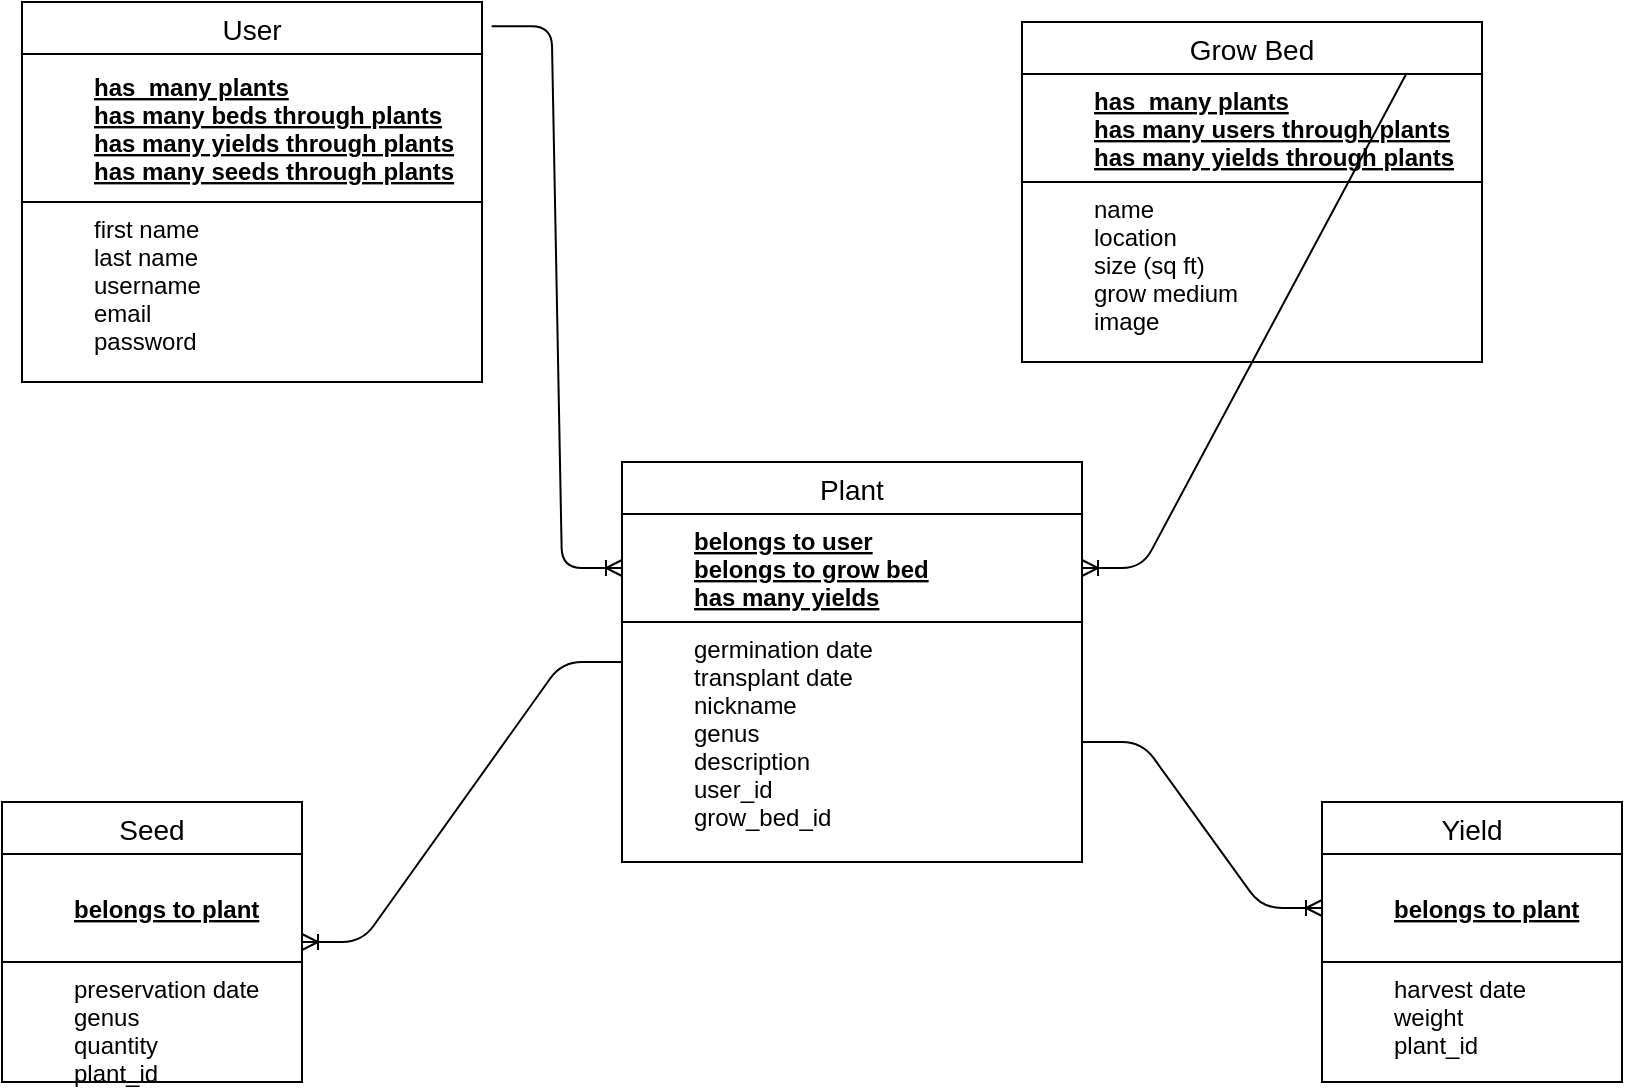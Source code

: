 <mxfile version="13.1.3">
    <diagram id="q9ietDnxmdMcgd5xuEr3" name="Page-1">
        <mxGraphModel dx="1856" dy="525" grid="1" gridSize="10" guides="1" tooltips="1" connect="1" arrows="1" fold="1" page="1" pageScale="1" pageWidth="850" pageHeight="1100" math="0" shadow="0">
            <root>
                <mxCell id="0"/>
                <mxCell id="1" parent="0"/>
                <mxCell id="29" value="User" style="swimlane;fontStyle=0;childLayout=stackLayout;horizontal=1;startSize=26;horizontalStack=0;resizeParent=1;resizeParentMax=0;resizeLast=0;collapsible=1;marginBottom=0;align=center;fontSize=14;" vertex="1" parent="1">
                    <mxGeometry width="230" height="190" as="geometry"/>
                </mxCell>
                <mxCell id="30" value="has_many plants&#10;has many beds through plants&#10;has many yields through plants&#10;has many seeds through plants" style="shape=partialRectangle;top=0;left=0;right=0;bottom=1;align=left;verticalAlign=middle;fillColor=none;spacingLeft=34;spacingRight=4;overflow=hidden;rotatable=0;points=[[0,0.5],[1,0.5]];portConstraint=eastwest;dropTarget=0;fontStyle=5;fontSize=12;" vertex="1" parent="29">
                    <mxGeometry y="26" width="230" height="74" as="geometry"/>
                </mxCell>
                <mxCell id="32" value="first name&#10;last name&#10;username&#10;email&#10;password" style="shape=partialRectangle;top=0;left=0;right=0;bottom=0;align=left;verticalAlign=top;fillColor=none;spacingLeft=34;spacingRight=4;overflow=hidden;rotatable=0;points=[[0,0.5],[1,0.5]];portConstraint=eastwest;dropTarget=0;fontSize=12;" vertex="1" parent="29">
                    <mxGeometry y="100" width="230" height="90" as="geometry"/>
                </mxCell>
                <mxCell id="43" value="" style="edgeStyle=entityRelationEdgeStyle;fontSize=12;html=1;endArrow=ERoneToMany;exitX=1.021;exitY=0.064;exitDx=0;exitDy=0;exitPerimeter=0;entryX=0;entryY=0.5;entryDx=0;entryDy=0;" edge="1" parent="1" source="29" target="41">
                    <mxGeometry width="100" height="100" relative="1" as="geometry">
                        <mxPoint x="120" y="330" as="sourcePoint"/>
                        <mxPoint x="220" y="230" as="targetPoint"/>
                    </mxGeometry>
                </mxCell>
                <mxCell id="48" value="" style="edgeStyle=entityRelationEdgeStyle;fontSize=12;html=1;endArrow=ERoneToMany;exitX=0.996;exitY=0.076;exitDx=0;exitDy=0;exitPerimeter=0;" edge="1" parent="1" source="45" target="41">
                    <mxGeometry width="100" height="100" relative="1" as="geometry">
                        <mxPoint x="370" y="80" as="sourcePoint"/>
                        <mxPoint x="430" y="170" as="targetPoint"/>
                    </mxGeometry>
                </mxCell>
                <mxCell id="52" value="" style="edgeStyle=entityRelationEdgeStyle;fontSize=12;html=1;endArrow=ERoneToMany;exitX=1;exitY=0.5;exitDx=0;exitDy=0;" edge="1" parent="1" source="42" target="50">
                    <mxGeometry width="100" height="100" relative="1" as="geometry">
                        <mxPoint x="440" y="500" as="sourcePoint"/>
                        <mxPoint x="540" y="400" as="targetPoint"/>
                    </mxGeometry>
                </mxCell>
                <mxCell id="53" value="Seed" style="swimlane;fontStyle=0;childLayout=stackLayout;horizontal=1;startSize=26;horizontalStack=0;resizeParent=1;resizeParentMax=0;resizeLast=0;collapsible=1;marginBottom=0;align=center;fontSize=14;" vertex="1" parent="1">
                    <mxGeometry x="-10" y="400" width="150" height="140" as="geometry"/>
                </mxCell>
                <mxCell id="54" value="belongs to plant" style="shape=partialRectangle;top=0;left=0;right=0;bottom=1;align=left;verticalAlign=middle;fillColor=none;spacingLeft=34;spacingRight=4;overflow=hidden;rotatable=0;points=[[0,0.5],[1,0.5]];portConstraint=eastwest;dropTarget=0;fontStyle=5;fontSize=12;" vertex="1" parent="53">
                    <mxGeometry y="26" width="150" height="54" as="geometry"/>
                </mxCell>
                <mxCell id="55" value="preservation date&#10;genus&#10;quantity&#10;plant_id" style="shape=partialRectangle;top=0;left=0;right=0;bottom=0;align=left;verticalAlign=top;fillColor=none;spacingLeft=34;spacingRight=4;overflow=hidden;rotatable=0;points=[[0,0.5],[1,0.5]];portConstraint=eastwest;dropTarget=0;fontSize=12;" vertex="1" parent="53">
                    <mxGeometry y="80" width="150" height="60" as="geometry"/>
                </mxCell>
                <mxCell id="56" value="" style="edgeStyle=entityRelationEdgeStyle;fontSize=12;html=1;endArrow=ERoneToMany;" edge="1" parent="1" source="40" target="53">
                    <mxGeometry width="100" height="100" relative="1" as="geometry">
                        <mxPoint x="190" y="570" as="sourcePoint"/>
                        <mxPoint x="290" y="470" as="targetPoint"/>
                    </mxGeometry>
                </mxCell>
                <mxCell id="49" value="Yield" style="swimlane;fontStyle=0;childLayout=stackLayout;horizontal=1;startSize=26;horizontalStack=0;resizeParent=1;resizeParentMax=0;resizeLast=0;collapsible=1;marginBottom=0;align=center;fontSize=14;" vertex="1" parent="1">
                    <mxGeometry x="650" y="400" width="150" height="140" as="geometry"/>
                </mxCell>
                <mxCell id="50" value="belongs to plant" style="shape=partialRectangle;top=0;left=0;right=0;bottom=1;align=left;verticalAlign=middle;fillColor=none;spacingLeft=34;spacingRight=4;overflow=hidden;rotatable=0;points=[[0,0.5],[1,0.5]];portConstraint=eastwest;dropTarget=0;fontStyle=5;fontSize=12;" vertex="1" parent="49">
                    <mxGeometry y="26" width="150" height="54" as="geometry"/>
                </mxCell>
                <mxCell id="51" value="harvest date&#10;weight&#10;plant_id" style="shape=partialRectangle;top=0;left=0;right=0;bottom=0;align=left;verticalAlign=top;fillColor=none;spacingLeft=34;spacingRight=4;overflow=hidden;rotatable=0;points=[[0,0.5],[1,0.5]];portConstraint=eastwest;dropTarget=0;fontSize=12;" vertex="1" parent="49">
                    <mxGeometry y="80" width="150" height="60" as="geometry"/>
                </mxCell>
                <mxCell id="45" value="Grow Bed" style="swimlane;fontStyle=0;childLayout=stackLayout;horizontal=1;startSize=26;horizontalStack=0;resizeParent=1;resizeParentMax=0;resizeLast=0;collapsible=1;marginBottom=0;align=center;fontSize=14;" vertex="1" parent="1">
                    <mxGeometry x="500" y="10" width="230" height="170" as="geometry"/>
                </mxCell>
                <mxCell id="46" value="has_many plants&#10;has many users through plants&#10;has many yields through plants" style="shape=partialRectangle;top=0;left=0;right=0;bottom=1;align=left;verticalAlign=middle;fillColor=none;spacingLeft=34;spacingRight=4;overflow=hidden;rotatable=0;points=[[0,0.5],[1,0.5]];portConstraint=eastwest;dropTarget=0;fontStyle=5;fontSize=12;" vertex="1" parent="45">
                    <mxGeometry y="26" width="230" height="54" as="geometry"/>
                </mxCell>
                <mxCell id="47" value="name&#10;location&#10;size (sq ft)&#10;grow medium&#10;image" style="shape=partialRectangle;top=0;left=0;right=0;bottom=0;align=left;verticalAlign=top;fillColor=none;spacingLeft=34;spacingRight=4;overflow=hidden;rotatable=0;points=[[0,0.5],[1,0.5]];portConstraint=eastwest;dropTarget=0;fontSize=12;" vertex="1" parent="45">
                    <mxGeometry y="80" width="230" height="90" as="geometry"/>
                </mxCell>
                <mxCell id="40" value="Plant" style="swimlane;fontStyle=0;childLayout=stackLayout;horizontal=1;startSize=26;horizontalStack=0;resizeParent=1;resizeParentMax=0;resizeLast=0;collapsible=1;marginBottom=0;align=center;fontSize=14;" vertex="1" parent="1">
                    <mxGeometry x="300" y="230" width="230" height="200" as="geometry"/>
                </mxCell>
                <mxCell id="41" value="belongs to user&#10;belongs to grow bed&#10;has many yields" style="shape=partialRectangle;top=0;left=0;right=0;bottom=1;align=left;verticalAlign=middle;fillColor=none;spacingLeft=34;spacingRight=4;overflow=hidden;rotatable=0;points=[[0,0.5],[1,0.5]];portConstraint=eastwest;dropTarget=0;fontStyle=5;fontSize=12;" vertex="1" parent="40">
                    <mxGeometry y="26" width="230" height="54" as="geometry"/>
                </mxCell>
                <mxCell id="42" value="germination date&#10;transplant date&#10;nickname&#10;genus&#10;description&#10;user_id&#10;grow_bed_id" style="shape=partialRectangle;top=0;left=0;right=0;bottom=0;align=left;verticalAlign=top;fillColor=none;spacingLeft=34;spacingRight=4;overflow=hidden;rotatable=0;points=[[0,0.5],[1,0.5]];portConstraint=eastwest;dropTarget=0;fontSize=12;" vertex="1" parent="40">
                    <mxGeometry y="80" width="230" height="120" as="geometry"/>
                </mxCell>
            </root>
        </mxGraphModel>
    </diagram>
</mxfile>